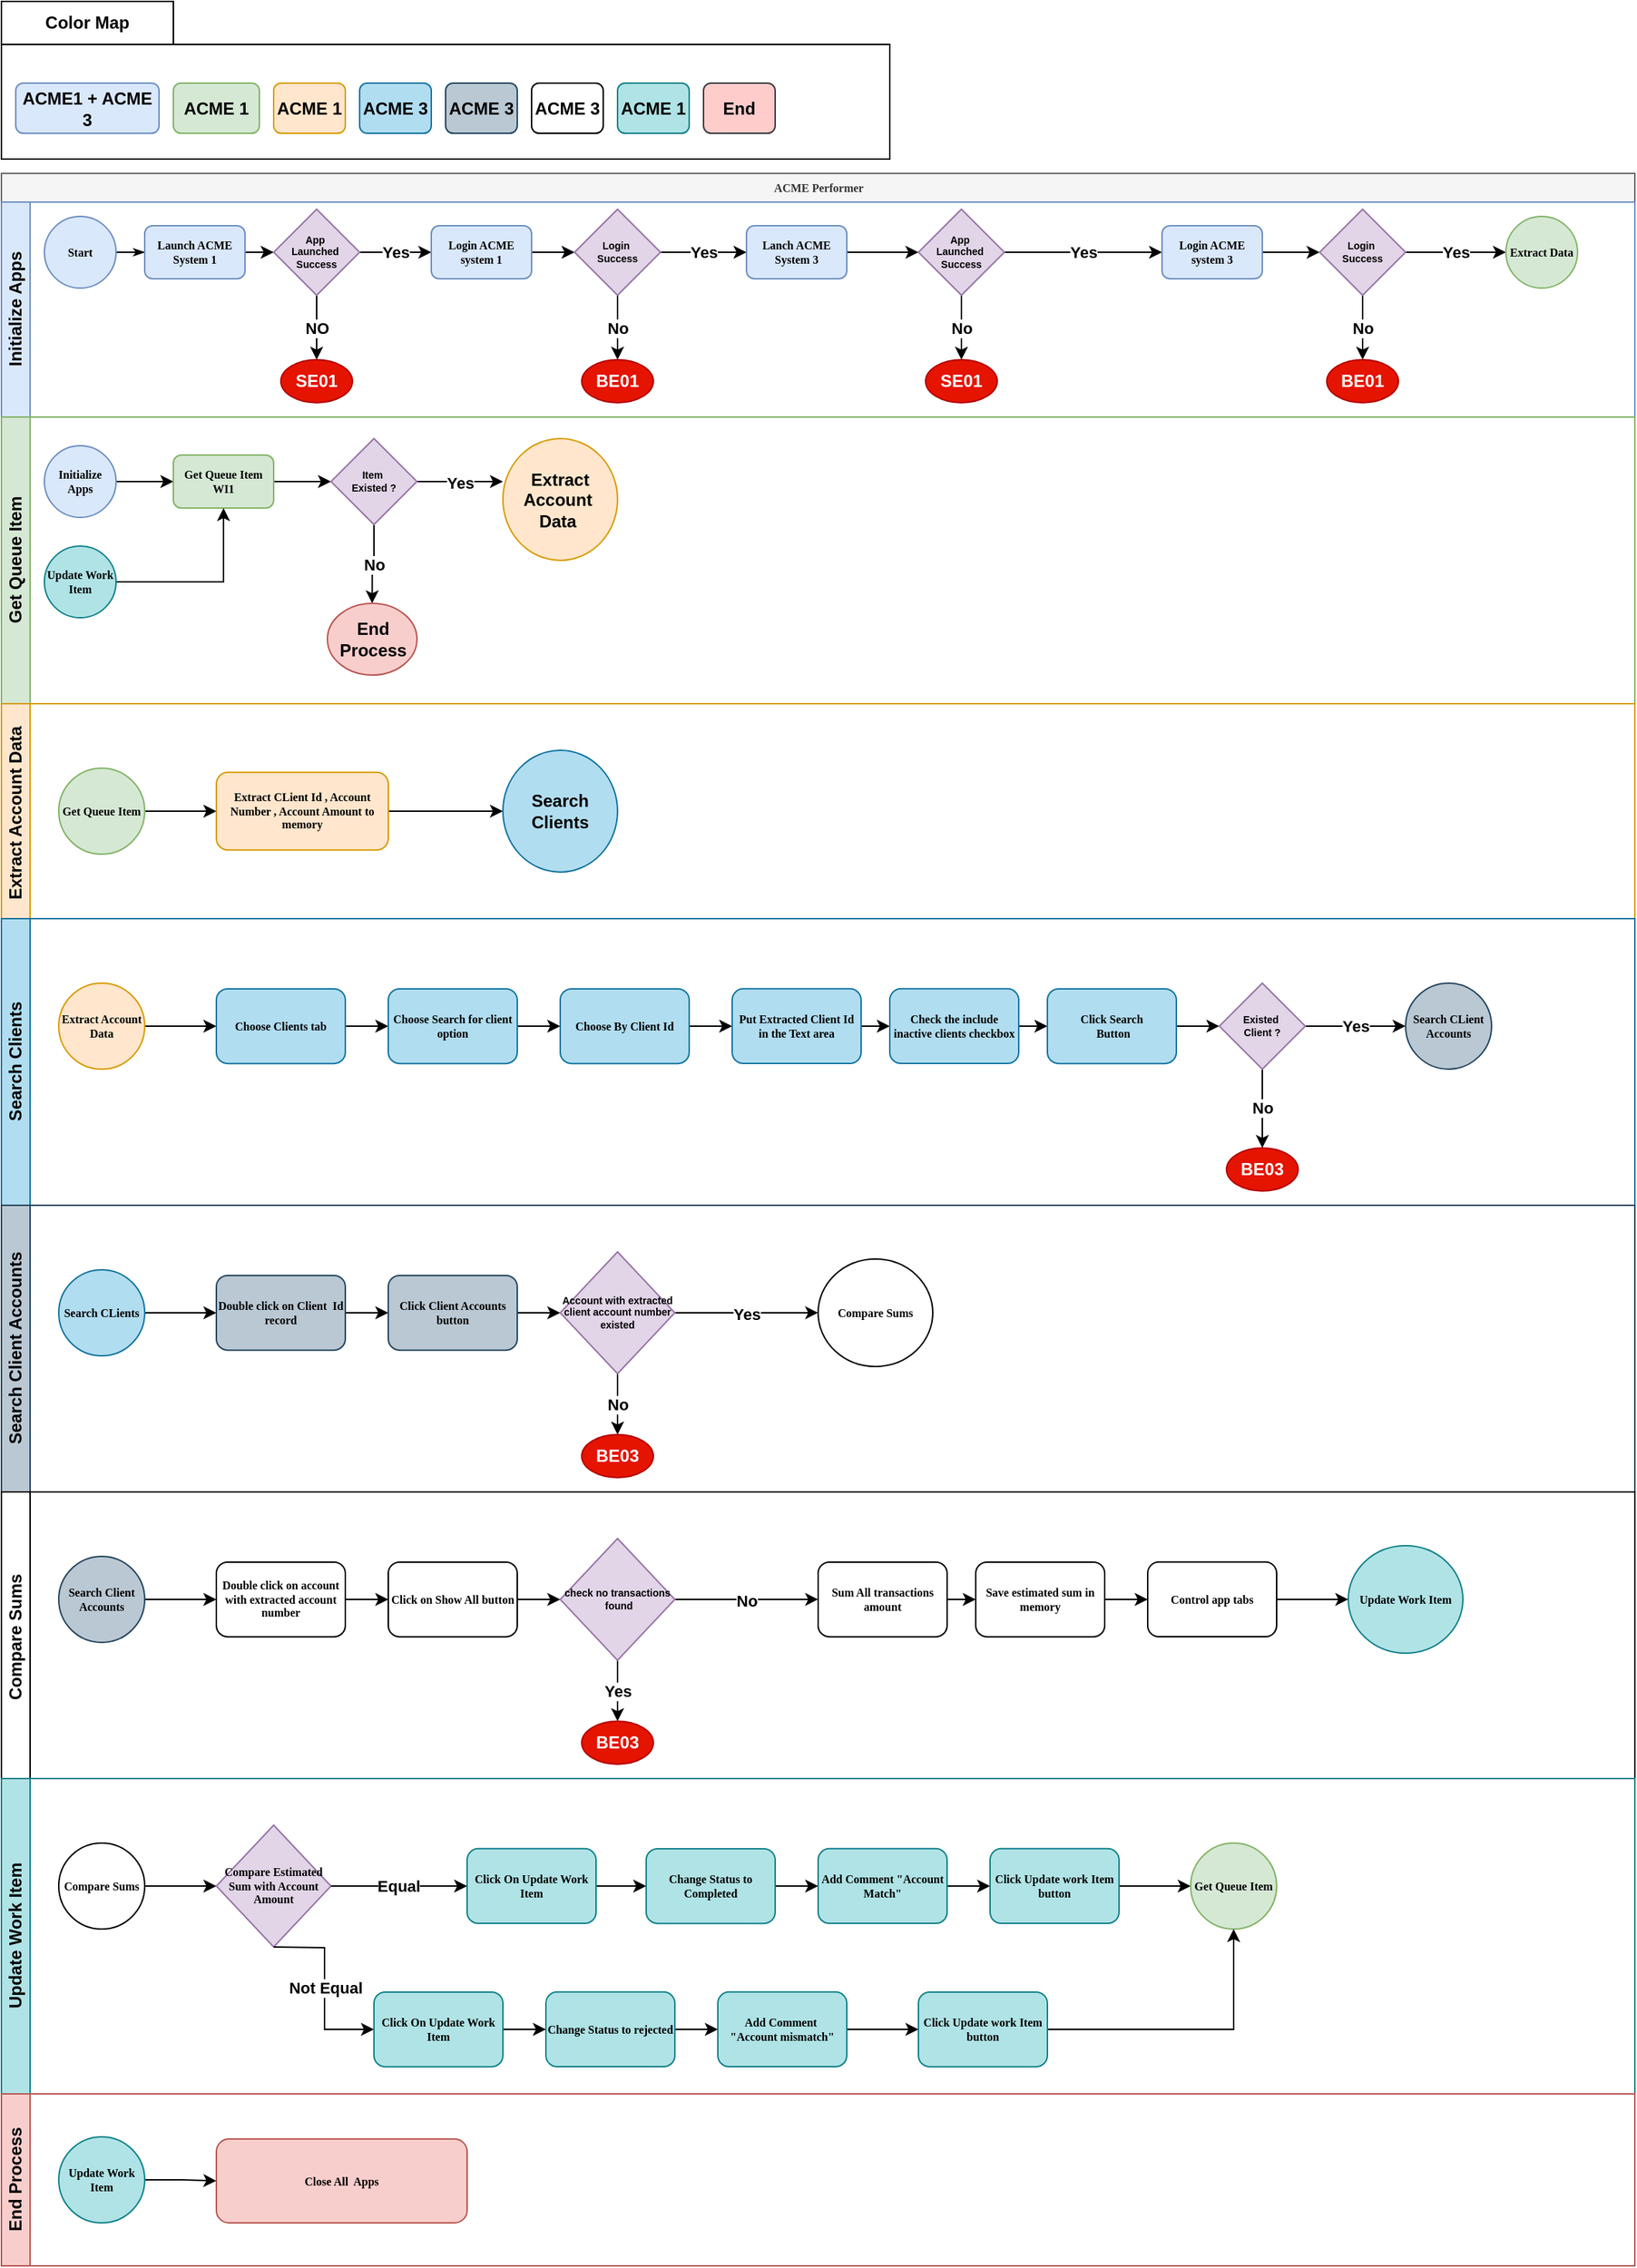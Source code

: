 <mxfile version="28.1.2">
  <diagram name="Page-1" id="c7488fd3-1785-93aa-aadb-54a6760d102a">
    <mxGraphModel dx="1042" dy="1476" grid="1" gridSize="10" guides="1" tooltips="1" connect="1" arrows="1" fold="1" page="1" pageScale="1" pageWidth="1100" pageHeight="850" background="none" math="0" shadow="0">
      <root>
        <mxCell id="0" />
        <mxCell id="1" parent="0" />
        <mxCell id="2b4e8129b02d487f-1" value="ACME Performer" style="swimlane;html=1;childLayout=stackLayout;horizontal=1;startSize=20;horizontalStack=0;rounded=0;shadow=0;labelBackgroundColor=none;strokeWidth=1;fontFamily=Verdana;fontSize=8;align=center;fillColor=#f5f5f5;fontColor=#333333;strokeColor=#666666;" parent="1" vertex="1">
          <mxGeometry x="180" y="60" width="1140" height="1460" as="geometry">
            <mxRectangle x="180" y="70" width="60" height="20" as="alternateBounds" />
          </mxGeometry>
        </mxCell>
        <mxCell id="2b4e8129b02d487f-2" value="Initialize Apps" style="swimlane;html=1;startSize=20;horizontal=0;fillColor=#dae8fc;strokeColor=#6c8ebf;" parent="2b4e8129b02d487f-1" vertex="1">
          <mxGeometry y="20" width="1140" height="150" as="geometry" />
        </mxCell>
        <mxCell id="2b4e8129b02d487f-18" style="edgeStyle=orthogonalEdgeStyle;rounded=0;html=1;labelBackgroundColor=none;startArrow=none;startFill=0;startSize=5;endArrow=classicThin;endFill=1;endSize=5;jettySize=auto;orthogonalLoop=1;strokeWidth=1;fontFamily=Verdana;fontSize=8" parent="2b4e8129b02d487f-2" source="2b4e8129b02d487f-5" target="2b4e8129b02d487f-6" edge="1">
          <mxGeometry relative="1" as="geometry" />
        </mxCell>
        <mxCell id="2b4e8129b02d487f-5" value="Start" style="ellipse;whiteSpace=wrap;html=1;rounded=0;shadow=0;labelBackgroundColor=none;strokeWidth=1;fontFamily=Verdana;fontSize=8;align=center;fillColor=#dae8fc;strokeColor=#6c8ebf;fontStyle=1" parent="2b4e8129b02d487f-2" vertex="1">
          <mxGeometry x="30" y="10" width="50" height="50" as="geometry" />
        </mxCell>
        <mxCell id="lynWyJ27UmlPL52xSpIG-3" style="edgeStyle=orthogonalEdgeStyle;rounded=0;orthogonalLoop=1;jettySize=auto;html=1;exitX=1;exitY=0.5;exitDx=0;exitDy=0;entryX=0;entryY=0.5;entryDx=0;entryDy=0;" parent="2b4e8129b02d487f-2" source="2b4e8129b02d487f-6" target="lynWyJ27UmlPL52xSpIG-2" edge="1">
          <mxGeometry relative="1" as="geometry" />
        </mxCell>
        <mxCell id="2b4e8129b02d487f-6" value="Launch ACME System 1" style="rounded=1;whiteSpace=wrap;html=1;shadow=0;labelBackgroundColor=none;strokeWidth=1;fontFamily=Verdana;fontSize=8;align=center;fillColor=#dae8fc;strokeColor=#6c8ebf;fontStyle=1" parent="2b4e8129b02d487f-2" vertex="1">
          <mxGeometry x="100" y="16.5" width="70" height="37" as="geometry" />
        </mxCell>
        <mxCell id="lynWyJ27UmlPL52xSpIG-4" value="NO" style="edgeStyle=orthogonalEdgeStyle;rounded=0;orthogonalLoop=1;jettySize=auto;html=1;exitX=0.5;exitY=1;exitDx=0;exitDy=0;entryX=0.5;entryY=0;entryDx=0;entryDy=0;fontStyle=1" parent="2b4e8129b02d487f-2" source="lynWyJ27UmlPL52xSpIG-2" target="lynWyJ27UmlPL52xSpIG-1" edge="1">
          <mxGeometry relative="1" as="geometry" />
        </mxCell>
        <mxCell id="lynWyJ27UmlPL52xSpIG-6" value="Yes" style="edgeStyle=orthogonalEdgeStyle;rounded=0;orthogonalLoop=1;jettySize=auto;html=1;exitX=1;exitY=0.5;exitDx=0;exitDy=0;entryX=0;entryY=0.5;entryDx=0;entryDy=0;fontStyle=1" parent="2b4e8129b02d487f-2" source="lynWyJ27UmlPL52xSpIG-2" target="lynWyJ27UmlPL52xSpIG-5" edge="1">
          <mxGeometry relative="1" as="geometry" />
        </mxCell>
        <mxCell id="lynWyJ27UmlPL52xSpIG-2" value="App&amp;nbsp;&lt;div&gt;Launched&amp;nbsp;&lt;/div&gt;&lt;div&gt;Success&lt;/div&gt;" style="rhombus;whiteSpace=wrap;html=1;fillColor=#e1d5e7;strokeColor=#9673a6;fontSize=7;fontStyle=1" parent="2b4e8129b02d487f-2" vertex="1">
          <mxGeometry x="190" y="5" width="60" height="60" as="geometry" />
        </mxCell>
        <mxCell id="lynWyJ27UmlPL52xSpIG-1" value="SE01" style="ellipse;whiteSpace=wrap;html=1;fontStyle=1;fillColor=#e51400;fontColor=#ffffff;strokeColor=#B20000;" parent="2b4e8129b02d487f-2" vertex="1">
          <mxGeometry x="195" y="110" width="50" height="30" as="geometry" />
        </mxCell>
        <mxCell id="lynWyJ27UmlPL52xSpIG-8" style="edgeStyle=orthogonalEdgeStyle;rounded=0;orthogonalLoop=1;jettySize=auto;html=1;exitX=1;exitY=0.5;exitDx=0;exitDy=0;entryX=0;entryY=0.5;entryDx=0;entryDy=0;" parent="2b4e8129b02d487f-2" source="lynWyJ27UmlPL52xSpIG-5" target="lynWyJ27UmlPL52xSpIG-7" edge="1">
          <mxGeometry relative="1" as="geometry" />
        </mxCell>
        <mxCell id="lynWyJ27UmlPL52xSpIG-5" value="Login ACME system 1" style="rounded=1;whiteSpace=wrap;html=1;shadow=0;labelBackgroundColor=none;strokeWidth=1;fontFamily=Verdana;fontSize=8;align=center;fillColor=#dae8fc;strokeColor=#6c8ebf;fontStyle=1" parent="2b4e8129b02d487f-2" vertex="1">
          <mxGeometry x="300" y="16.5" width="70" height="37" as="geometry" />
        </mxCell>
        <mxCell id="lynWyJ27UmlPL52xSpIG-11" value="No" style="edgeStyle=orthogonalEdgeStyle;rounded=0;orthogonalLoop=1;jettySize=auto;html=1;exitX=0.5;exitY=1;exitDx=0;exitDy=0;fontStyle=1" parent="2b4e8129b02d487f-2" source="lynWyJ27UmlPL52xSpIG-7" target="lynWyJ27UmlPL52xSpIG-9" edge="1">
          <mxGeometry relative="1" as="geometry" />
        </mxCell>
        <mxCell id="lynWyJ27UmlPL52xSpIG-13" value="Yes" style="edgeStyle=orthogonalEdgeStyle;rounded=0;orthogonalLoop=1;jettySize=auto;html=1;exitX=1;exitY=0.5;exitDx=0;exitDy=0;entryX=0;entryY=0.5;entryDx=0;entryDy=0;fontStyle=1" parent="2b4e8129b02d487f-2" source="lynWyJ27UmlPL52xSpIG-7" target="lynWyJ27UmlPL52xSpIG-12" edge="1">
          <mxGeometry relative="1" as="geometry" />
        </mxCell>
        <mxCell id="lynWyJ27UmlPL52xSpIG-7" value="Login&amp;nbsp;&lt;div&gt;Success&lt;/div&gt;" style="rhombus;whiteSpace=wrap;html=1;fillColor=#e1d5e7;strokeColor=#9673a6;fontSize=7;fontStyle=1" parent="2b4e8129b02d487f-2" vertex="1">
          <mxGeometry x="400" y="5" width="60" height="60" as="geometry" />
        </mxCell>
        <mxCell id="lynWyJ27UmlPL52xSpIG-9" value="BE01" style="ellipse;whiteSpace=wrap;html=1;fontStyle=1;fillColor=#e51400;fontColor=#ffffff;strokeColor=#B20000;" parent="2b4e8129b02d487f-2" vertex="1">
          <mxGeometry x="405" y="110" width="50" height="30" as="geometry" />
        </mxCell>
        <mxCell id="lynWyJ27UmlPL52xSpIG-15" style="edgeStyle=orthogonalEdgeStyle;rounded=0;orthogonalLoop=1;jettySize=auto;html=1;exitX=1;exitY=0.5;exitDx=0;exitDy=0;entryX=0;entryY=0.5;entryDx=0;entryDy=0;" parent="2b4e8129b02d487f-2" source="lynWyJ27UmlPL52xSpIG-12" target="lynWyJ27UmlPL52xSpIG-14" edge="1">
          <mxGeometry relative="1" as="geometry" />
        </mxCell>
        <mxCell id="lynWyJ27UmlPL52xSpIG-12" value="Lanch ACME System 3" style="rounded=1;whiteSpace=wrap;html=1;shadow=0;labelBackgroundColor=none;strokeWidth=1;fontFamily=Verdana;fontSize=8;align=center;fillColor=#dae8fc;strokeColor=#6c8ebf;fontStyle=1" parent="2b4e8129b02d487f-2" vertex="1">
          <mxGeometry x="520" y="16.5" width="70" height="37" as="geometry" />
        </mxCell>
        <mxCell id="lynWyJ27UmlPL52xSpIG-17" value="No" style="edgeStyle=orthogonalEdgeStyle;rounded=0;orthogonalLoop=1;jettySize=auto;html=1;exitX=0.5;exitY=1;exitDx=0;exitDy=0;fontStyle=1" parent="2b4e8129b02d487f-2" source="lynWyJ27UmlPL52xSpIG-14" target="lynWyJ27UmlPL52xSpIG-16" edge="1">
          <mxGeometry relative="1" as="geometry" />
        </mxCell>
        <mxCell id="lynWyJ27UmlPL52xSpIG-20" value="Yes" style="edgeStyle=orthogonalEdgeStyle;rounded=0;orthogonalLoop=1;jettySize=auto;html=1;exitX=1;exitY=0.5;exitDx=0;exitDy=0;entryX=0;entryY=0.5;entryDx=0;entryDy=0;fontStyle=1" parent="2b4e8129b02d487f-2" source="lynWyJ27UmlPL52xSpIG-14" target="lynWyJ27UmlPL52xSpIG-19" edge="1">
          <mxGeometry relative="1" as="geometry" />
        </mxCell>
        <mxCell id="lynWyJ27UmlPL52xSpIG-14" value="App&amp;nbsp;&lt;div&gt;Launched&amp;nbsp;&lt;/div&gt;&lt;div&gt;Success&lt;/div&gt;" style="rhombus;whiteSpace=wrap;html=1;fillColor=#e1d5e7;strokeColor=#9673a6;fontSize=7;fontStyle=1" parent="2b4e8129b02d487f-2" vertex="1">
          <mxGeometry x="640" y="5" width="60" height="60" as="geometry" />
        </mxCell>
        <mxCell id="lynWyJ27UmlPL52xSpIG-16" value="SE01" style="ellipse;whiteSpace=wrap;html=1;fontStyle=1;fillColor=#e51400;fontColor=#ffffff;strokeColor=#B20000;" parent="2b4e8129b02d487f-2" vertex="1">
          <mxGeometry x="645" y="110" width="50" height="30" as="geometry" />
        </mxCell>
        <mxCell id="lynWyJ27UmlPL52xSpIG-22" style="edgeStyle=orthogonalEdgeStyle;rounded=0;orthogonalLoop=1;jettySize=auto;html=1;exitX=1;exitY=0.5;exitDx=0;exitDy=0;entryX=0;entryY=0.5;entryDx=0;entryDy=0;" parent="2b4e8129b02d487f-2" source="lynWyJ27UmlPL52xSpIG-19" target="lynWyJ27UmlPL52xSpIG-21" edge="1">
          <mxGeometry relative="1" as="geometry" />
        </mxCell>
        <mxCell id="lynWyJ27UmlPL52xSpIG-19" value="Login ACME system 3" style="rounded=1;whiteSpace=wrap;html=1;shadow=0;labelBackgroundColor=none;strokeWidth=1;fontFamily=Verdana;fontSize=8;align=center;fillColor=#dae8fc;strokeColor=#6c8ebf;fontStyle=1" parent="2b4e8129b02d487f-2" vertex="1">
          <mxGeometry x="810" y="16.5" width="70" height="37" as="geometry" />
        </mxCell>
        <mxCell id="lynWyJ27UmlPL52xSpIG-24" value="No" style="edgeStyle=orthogonalEdgeStyle;rounded=0;orthogonalLoop=1;jettySize=auto;html=1;exitX=0.5;exitY=1;exitDx=0;exitDy=0;entryX=0.5;entryY=0;entryDx=0;entryDy=0;fontStyle=1" parent="2b4e8129b02d487f-2" source="lynWyJ27UmlPL52xSpIG-21" target="lynWyJ27UmlPL52xSpIG-23" edge="1">
          <mxGeometry relative="1" as="geometry" />
        </mxCell>
        <mxCell id="lynWyJ27UmlPL52xSpIG-26" value="Yes" style="edgeStyle=orthogonalEdgeStyle;rounded=0;orthogonalLoop=1;jettySize=auto;html=1;exitX=1;exitY=0.5;exitDx=0;exitDy=0;entryX=0;entryY=0.5;entryDx=0;entryDy=0;fontStyle=1" parent="2b4e8129b02d487f-2" source="lynWyJ27UmlPL52xSpIG-21" target="lynWyJ27UmlPL52xSpIG-25" edge="1">
          <mxGeometry relative="1" as="geometry" />
        </mxCell>
        <mxCell id="lynWyJ27UmlPL52xSpIG-21" value="Login&amp;nbsp;&lt;div&gt;Success&lt;/div&gt;" style="rhombus;whiteSpace=wrap;html=1;fillColor=#e1d5e7;strokeColor=#9673a6;fontSize=7;fontStyle=1" parent="2b4e8129b02d487f-2" vertex="1">
          <mxGeometry x="920" y="5" width="60" height="60" as="geometry" />
        </mxCell>
        <mxCell id="lynWyJ27UmlPL52xSpIG-23" value="BE01" style="ellipse;whiteSpace=wrap;html=1;fontStyle=1;fillColor=#e51400;fontColor=#ffffff;strokeColor=#B20000;" parent="2b4e8129b02d487f-2" vertex="1">
          <mxGeometry x="925" y="110" width="50" height="30" as="geometry" />
        </mxCell>
        <mxCell id="lynWyJ27UmlPL52xSpIG-25" value="Extract Data" style="ellipse;whiteSpace=wrap;html=1;rounded=0;shadow=0;labelBackgroundColor=none;strokeWidth=1;fontFamily=Verdana;fontSize=8;align=center;fillColor=#d5e8d4;strokeColor=#82b366;fontStyle=1" parent="2b4e8129b02d487f-2" vertex="1">
          <mxGeometry x="1050" y="10" width="50" height="50" as="geometry" />
        </mxCell>
        <mxCell id="2b4e8129b02d487f-3" value="Get Queue Item" style="swimlane;html=1;startSize=20;horizontal=0;fillColor=#d5e8d4;strokeColor=#82b366;" parent="2b4e8129b02d487f-1" vertex="1">
          <mxGeometry y="170" width="1140" height="200" as="geometry" />
        </mxCell>
        <mxCell id="lynWyJ27UmlPL52xSpIG-29" style="edgeStyle=orthogonalEdgeStyle;rounded=0;orthogonalLoop=1;jettySize=auto;html=1;exitX=1;exitY=0.5;exitDx=0;exitDy=0;entryX=0;entryY=0.5;entryDx=0;entryDy=0;" parent="2b4e8129b02d487f-3" source="lynWyJ27UmlPL52xSpIG-27" target="lynWyJ27UmlPL52xSpIG-28" edge="1">
          <mxGeometry relative="1" as="geometry" />
        </mxCell>
        <mxCell id="lynWyJ27UmlPL52xSpIG-27" value="Initialize Apps" style="ellipse;whiteSpace=wrap;html=1;rounded=0;shadow=0;labelBackgroundColor=none;strokeWidth=1;fontFamily=Verdana;fontSize=8;align=center;fillColor=#dae8fc;strokeColor=#6c8ebf;fontStyle=1" parent="2b4e8129b02d487f-3" vertex="1">
          <mxGeometry x="30" y="20" width="50" height="50" as="geometry" />
        </mxCell>
        <mxCell id="lynWyJ27UmlPL52xSpIG-32" style="edgeStyle=orthogonalEdgeStyle;rounded=0;orthogonalLoop=1;jettySize=auto;html=1;exitX=1;exitY=0.5;exitDx=0;exitDy=0;entryX=0;entryY=0.5;entryDx=0;entryDy=0;" parent="2b4e8129b02d487f-3" source="lynWyJ27UmlPL52xSpIG-28" target="lynWyJ27UmlPL52xSpIG-31" edge="1">
          <mxGeometry relative="1" as="geometry" />
        </mxCell>
        <mxCell id="lynWyJ27UmlPL52xSpIG-28" value="Get Queue Item WI1" style="rounded=1;whiteSpace=wrap;html=1;shadow=0;labelBackgroundColor=none;strokeWidth=1;fontFamily=Verdana;fontSize=8;align=center;fillColor=#d5e8d4;strokeColor=#82b366;fontStyle=1" parent="2b4e8129b02d487f-3" vertex="1">
          <mxGeometry x="120" y="26.5" width="70" height="37" as="geometry" />
        </mxCell>
        <mxCell id="lynWyJ27UmlPL52xSpIG-34" value="No" style="edgeStyle=orthogonalEdgeStyle;rounded=0;orthogonalLoop=1;jettySize=auto;html=1;exitX=0.5;exitY=1;exitDx=0;exitDy=0;entryX=0.5;entryY=0;entryDx=0;entryDy=0;fontStyle=1" parent="2b4e8129b02d487f-3" source="lynWyJ27UmlPL52xSpIG-31" target="lynWyJ27UmlPL52xSpIG-33" edge="1">
          <mxGeometry relative="1" as="geometry" />
        </mxCell>
        <mxCell id="lynWyJ27UmlPL52xSpIG-36" value="Yes" style="edgeStyle=orthogonalEdgeStyle;rounded=0;orthogonalLoop=1;jettySize=auto;html=1;exitX=1;exitY=0.5;exitDx=0;exitDy=0;entryX=0;entryY=0.5;entryDx=0;entryDy=0;fontStyle=1" parent="2b4e8129b02d487f-3" source="lynWyJ27UmlPL52xSpIG-31" edge="1">
          <mxGeometry relative="1" as="geometry">
            <mxPoint x="350" y="45" as="targetPoint" />
          </mxGeometry>
        </mxCell>
        <mxCell id="lynWyJ27UmlPL52xSpIG-31" value="Item&amp;nbsp;&lt;div&gt;Existed ?&lt;/div&gt;" style="rhombus;whiteSpace=wrap;html=1;fillColor=#e1d5e7;strokeColor=#9673a6;fontSize=7;fontStyle=1" parent="2b4e8129b02d487f-3" vertex="1">
          <mxGeometry x="230" y="15" width="60" height="60" as="geometry" />
        </mxCell>
        <mxCell id="lynWyJ27UmlPL52xSpIG-33" value="End Process" style="ellipse;whiteSpace=wrap;html=1;fontStyle=1;fillColor=#f8cecc;strokeColor=#b85450;" parent="2b4e8129b02d487f-3" vertex="1">
          <mxGeometry x="227.5" y="130" width="62.5" height="50" as="geometry" />
        </mxCell>
        <mxCell id="H9uLp7tHIZIzgpHieKHO-5" value="Extract Account&amp;nbsp;&lt;div&gt;Data&amp;nbsp;&lt;/div&gt;" style="ellipse;whiteSpace=wrap;html=1;fontStyle=1;fillColor=#ffe6cc;strokeColor=#d79b00;" parent="2b4e8129b02d487f-3" vertex="1">
          <mxGeometry x="350" y="15" width="80" height="85" as="geometry" />
        </mxCell>
        <mxCell id="H9uLp7tHIZIzgpHieKHO-126" style="edgeStyle=orthogonalEdgeStyle;rounded=0;orthogonalLoop=1;jettySize=auto;html=1;exitX=1;exitY=0.5;exitDx=0;exitDy=0;entryX=0.5;entryY=1;entryDx=0;entryDy=0;" parent="2b4e8129b02d487f-3" source="H9uLp7tHIZIzgpHieKHO-125" target="lynWyJ27UmlPL52xSpIG-28" edge="1">
          <mxGeometry relative="1" as="geometry" />
        </mxCell>
        <mxCell id="H9uLp7tHIZIzgpHieKHO-125" value="Update Work Item" style="ellipse;whiteSpace=wrap;html=1;rounded=0;shadow=0;labelBackgroundColor=none;strokeWidth=1;fontFamily=Verdana;fontSize=8;align=center;fillColor=#b0e3e6;strokeColor=#0e8088;fontStyle=1" parent="2b4e8129b02d487f-3" vertex="1">
          <mxGeometry x="30" y="90" width="50" height="50" as="geometry" />
        </mxCell>
        <mxCell id="2b4e8129b02d487f-4" value="Extract Account Data&amp;nbsp;" style="swimlane;html=1;startSize=20;horizontal=0;fillColor=#ffe6cc;strokeColor=#d79b00;" parent="2b4e8129b02d487f-1" vertex="1">
          <mxGeometry y="370" width="1140" height="150" as="geometry" />
        </mxCell>
        <mxCell id="lynWyJ27UmlPL52xSpIG-43" style="edgeStyle=orthogonalEdgeStyle;rounded=0;orthogonalLoop=1;jettySize=auto;html=1;exitX=1;exitY=0.5;exitDx=0;exitDy=0;entryX=0;entryY=0.5;entryDx=0;entryDy=0;" parent="2b4e8129b02d487f-4" source="lynWyJ27UmlPL52xSpIG-41" target="lynWyJ27UmlPL52xSpIG-42" edge="1">
          <mxGeometry relative="1" as="geometry" />
        </mxCell>
        <mxCell id="lynWyJ27UmlPL52xSpIG-41" value="Get Queue Item" style="ellipse;whiteSpace=wrap;html=1;rounded=0;shadow=0;labelBackgroundColor=none;strokeWidth=1;fontFamily=Verdana;fontSize=8;align=center;fillColor=#d5e8d4;strokeColor=#82b366;fontStyle=1" parent="2b4e8129b02d487f-4" vertex="1">
          <mxGeometry x="40" y="45" width="60" height="60" as="geometry" />
        </mxCell>
        <mxCell id="H9uLp7tHIZIzgpHieKHO-8" style="edgeStyle=orthogonalEdgeStyle;rounded=0;orthogonalLoop=1;jettySize=auto;html=1;exitX=1;exitY=0.5;exitDx=0;exitDy=0;entryX=0;entryY=0.5;entryDx=0;entryDy=0;" parent="2b4e8129b02d487f-4" source="lynWyJ27UmlPL52xSpIG-42" target="H9uLp7tHIZIzgpHieKHO-7" edge="1">
          <mxGeometry relative="1" as="geometry" />
        </mxCell>
        <mxCell id="lynWyJ27UmlPL52xSpIG-42" value="Extract CLient Id , Account Number , Account Amount to memory" style="rounded=1;whiteSpace=wrap;html=1;shadow=0;labelBackgroundColor=none;strokeWidth=1;fontFamily=Verdana;fontSize=8;align=center;fillColor=#ffe6cc;strokeColor=#d79b00;fontStyle=1" parent="2b4e8129b02d487f-4" vertex="1">
          <mxGeometry x="150" y="47.87" width="120" height="54.25" as="geometry" />
        </mxCell>
        <mxCell id="H9uLp7tHIZIzgpHieKHO-7" value="Search Clients" style="ellipse;whiteSpace=wrap;html=1;fontStyle=1;fillColor=#b1ddf0;strokeColor=#10739e;" parent="2b4e8129b02d487f-4" vertex="1">
          <mxGeometry x="350" y="32.5" width="80" height="85" as="geometry" />
        </mxCell>
        <mxCell id="H9uLp7tHIZIzgpHieKHO-9" value="Search Clients" style="swimlane;html=1;startSize=20;horizontal=0;fillColor=#b1ddf0;strokeColor=#10739e;" parent="2b4e8129b02d487f-1" vertex="1">
          <mxGeometry y="520" width="1140" height="200" as="geometry" />
        </mxCell>
        <mxCell id="H9uLp7tHIZIzgpHieKHO-10" style="edgeStyle=orthogonalEdgeStyle;rounded=0;orthogonalLoop=1;jettySize=auto;html=1;exitX=1;exitY=0.5;exitDx=0;exitDy=0;entryX=0;entryY=0.5;entryDx=0;entryDy=0;" parent="H9uLp7tHIZIzgpHieKHO-9" source="H9uLp7tHIZIzgpHieKHO-11" target="H9uLp7tHIZIzgpHieKHO-13" edge="1">
          <mxGeometry relative="1" as="geometry" />
        </mxCell>
        <mxCell id="H9uLp7tHIZIzgpHieKHO-11" value="Extract Account Data" style="ellipse;whiteSpace=wrap;html=1;rounded=0;shadow=0;labelBackgroundColor=none;strokeWidth=1;fontFamily=Verdana;fontSize=8;align=center;fillColor=#ffe6cc;strokeColor=#d79b00;fontStyle=1" parent="H9uLp7tHIZIzgpHieKHO-9" vertex="1">
          <mxGeometry x="40" y="45" width="60" height="60" as="geometry" />
        </mxCell>
        <mxCell id="H9uLp7tHIZIzgpHieKHO-18" style="edgeStyle=orthogonalEdgeStyle;rounded=0;orthogonalLoop=1;jettySize=auto;html=1;exitX=1;exitY=0.5;exitDx=0;exitDy=0;entryX=0;entryY=0.5;entryDx=0;entryDy=0;" parent="H9uLp7tHIZIzgpHieKHO-9" source="H9uLp7tHIZIzgpHieKHO-13" target="H9uLp7tHIZIzgpHieKHO-15" edge="1">
          <mxGeometry relative="1" as="geometry" />
        </mxCell>
        <mxCell id="H9uLp7tHIZIzgpHieKHO-13" value="Choose Clients tab" style="rounded=1;whiteSpace=wrap;html=1;shadow=0;labelBackgroundColor=none;strokeWidth=1;fontFamily=Verdana;fontSize=8;align=center;fillColor=#b1ddf0;strokeColor=#10739e;fontStyle=1" parent="H9uLp7tHIZIzgpHieKHO-9" vertex="1">
          <mxGeometry x="150" y="48.94" width="90" height="52.13" as="geometry" />
        </mxCell>
        <mxCell id="H9uLp7tHIZIzgpHieKHO-19" style="edgeStyle=orthogonalEdgeStyle;rounded=0;orthogonalLoop=1;jettySize=auto;html=1;exitX=1;exitY=0.5;exitDx=0;exitDy=0;entryX=0;entryY=0.5;entryDx=0;entryDy=0;" parent="H9uLp7tHIZIzgpHieKHO-9" source="H9uLp7tHIZIzgpHieKHO-15" target="H9uLp7tHIZIzgpHieKHO-16" edge="1">
          <mxGeometry relative="1" as="geometry" />
        </mxCell>
        <mxCell id="H9uLp7tHIZIzgpHieKHO-15" value="Choose Search for client option" style="rounded=1;whiteSpace=wrap;html=1;shadow=0;labelBackgroundColor=none;strokeWidth=1;fontFamily=Verdana;fontSize=8;align=center;fillColor=#b1ddf0;strokeColor=#10739e;fontStyle=1" parent="H9uLp7tHIZIzgpHieKHO-9" vertex="1">
          <mxGeometry x="270" y="48.94" width="90" height="52.13" as="geometry" />
        </mxCell>
        <mxCell id="H9uLp7tHIZIzgpHieKHO-21" style="edgeStyle=orthogonalEdgeStyle;rounded=0;orthogonalLoop=1;jettySize=auto;html=1;exitX=1;exitY=0.5;exitDx=0;exitDy=0;entryX=0;entryY=0.5;entryDx=0;entryDy=0;" parent="H9uLp7tHIZIzgpHieKHO-9" source="H9uLp7tHIZIzgpHieKHO-16" target="H9uLp7tHIZIzgpHieKHO-20" edge="1">
          <mxGeometry relative="1" as="geometry" />
        </mxCell>
        <mxCell id="H9uLp7tHIZIzgpHieKHO-16" value="Choose By Client Id" style="rounded=1;whiteSpace=wrap;html=1;shadow=0;labelBackgroundColor=none;strokeWidth=1;fontFamily=Verdana;fontSize=8;align=center;fillColor=#b1ddf0;strokeColor=#10739e;fontStyle=1" parent="H9uLp7tHIZIzgpHieKHO-9" vertex="1">
          <mxGeometry x="390" y="48.94" width="90" height="52.13" as="geometry" />
        </mxCell>
        <mxCell id="H9uLp7tHIZIzgpHieKHO-23" style="edgeStyle=orthogonalEdgeStyle;rounded=0;orthogonalLoop=1;jettySize=auto;html=1;exitX=1;exitY=0.5;exitDx=0;exitDy=0;entryX=0;entryY=0.5;entryDx=0;entryDy=0;" parent="H9uLp7tHIZIzgpHieKHO-9" source="H9uLp7tHIZIzgpHieKHO-20" target="H9uLp7tHIZIzgpHieKHO-22" edge="1">
          <mxGeometry relative="1" as="geometry" />
        </mxCell>
        <mxCell id="H9uLp7tHIZIzgpHieKHO-20" value="Put Extracted Client Id in the Text area" style="rounded=1;whiteSpace=wrap;html=1;shadow=0;labelBackgroundColor=none;strokeWidth=1;fontFamily=Verdana;fontSize=8;align=center;fillColor=#b1ddf0;strokeColor=#10739e;fontStyle=1" parent="H9uLp7tHIZIzgpHieKHO-9" vertex="1">
          <mxGeometry x="510" y="48.93" width="90" height="52.13" as="geometry" />
        </mxCell>
        <mxCell id="H9uLp7tHIZIzgpHieKHO-25" style="edgeStyle=orthogonalEdgeStyle;rounded=0;orthogonalLoop=1;jettySize=auto;html=1;exitX=1;exitY=0.5;exitDx=0;exitDy=0;" parent="H9uLp7tHIZIzgpHieKHO-9" source="H9uLp7tHIZIzgpHieKHO-22" target="H9uLp7tHIZIzgpHieKHO-24" edge="1">
          <mxGeometry relative="1" as="geometry" />
        </mxCell>
        <mxCell id="H9uLp7tHIZIzgpHieKHO-22" value="Check the include inactive clients checkbox" style="rounded=1;whiteSpace=wrap;html=1;shadow=0;labelBackgroundColor=none;strokeWidth=1;fontFamily=Verdana;fontSize=8;align=center;fillColor=#b1ddf0;strokeColor=#10739e;fontStyle=1" parent="H9uLp7tHIZIzgpHieKHO-9" vertex="1">
          <mxGeometry x="620" y="48.93" width="90" height="52.13" as="geometry" />
        </mxCell>
        <mxCell id="H9uLp7tHIZIzgpHieKHO-27" style="edgeStyle=orthogonalEdgeStyle;rounded=0;orthogonalLoop=1;jettySize=auto;html=1;exitX=1;exitY=0.5;exitDx=0;exitDy=0;entryX=0;entryY=0.5;entryDx=0;entryDy=0;" parent="H9uLp7tHIZIzgpHieKHO-9" source="H9uLp7tHIZIzgpHieKHO-24" target="H9uLp7tHIZIzgpHieKHO-26" edge="1">
          <mxGeometry relative="1" as="geometry" />
        </mxCell>
        <mxCell id="H9uLp7tHIZIzgpHieKHO-24" value="Click Search&lt;div&gt;&amp;nbsp;Button&lt;/div&gt;" style="rounded=1;whiteSpace=wrap;html=1;shadow=0;labelBackgroundColor=none;strokeWidth=1;fontFamily=Verdana;fontSize=8;align=center;fillColor=#b1ddf0;strokeColor=#10739e;fontStyle=1" parent="H9uLp7tHIZIzgpHieKHO-9" vertex="1">
          <mxGeometry x="730" y="48.94" width="90" height="52.13" as="geometry" />
        </mxCell>
        <mxCell id="H9uLp7tHIZIzgpHieKHO-29" value="No" style="edgeStyle=orthogonalEdgeStyle;rounded=0;orthogonalLoop=1;jettySize=auto;html=1;exitX=0.5;exitY=1;exitDx=0;exitDy=0;entryX=0.5;entryY=0;entryDx=0;entryDy=0;fontStyle=1" parent="H9uLp7tHIZIzgpHieKHO-9" source="H9uLp7tHIZIzgpHieKHO-26" target="H9uLp7tHIZIzgpHieKHO-28" edge="1">
          <mxGeometry relative="1" as="geometry" />
        </mxCell>
        <mxCell id="H9uLp7tHIZIzgpHieKHO-31" value="Yes" style="edgeStyle=orthogonalEdgeStyle;rounded=0;orthogonalLoop=1;jettySize=auto;html=1;exitX=1;exitY=0.5;exitDx=0;exitDy=0;entryX=0;entryY=0.5;entryDx=0;entryDy=0;fontStyle=1" parent="H9uLp7tHIZIzgpHieKHO-9" source="H9uLp7tHIZIzgpHieKHO-26" target="H9uLp7tHIZIzgpHieKHO-30" edge="1">
          <mxGeometry relative="1" as="geometry" />
        </mxCell>
        <mxCell id="H9uLp7tHIZIzgpHieKHO-26" value="Existed&amp;nbsp;&lt;div&gt;Client ?&lt;/div&gt;" style="rhombus;whiteSpace=wrap;html=1;fillColor=#e1d5e7;strokeColor=#9673a6;fontSize=7;fontStyle=1" parent="H9uLp7tHIZIzgpHieKHO-9" vertex="1">
          <mxGeometry x="850" y="44.99" width="60" height="60" as="geometry" />
        </mxCell>
        <mxCell id="H9uLp7tHIZIzgpHieKHO-28" value="BE03" style="ellipse;whiteSpace=wrap;html=1;fontStyle=1;fillColor=#e51400;fontColor=#ffffff;strokeColor=#B20000;" parent="H9uLp7tHIZIzgpHieKHO-9" vertex="1">
          <mxGeometry x="855" y="160" width="50" height="30" as="geometry" />
        </mxCell>
        <mxCell id="H9uLp7tHIZIzgpHieKHO-30" value="Search CLient Accounts" style="ellipse;whiteSpace=wrap;html=1;rounded=0;shadow=0;labelBackgroundColor=none;strokeWidth=1;fontFamily=Verdana;fontSize=8;align=center;fillColor=#bac8d3;strokeColor=#23445d;fontStyle=1" parent="H9uLp7tHIZIzgpHieKHO-9" vertex="1">
          <mxGeometry x="980" y="44.99" width="60" height="60" as="geometry" />
        </mxCell>
        <mxCell id="H9uLp7tHIZIzgpHieKHO-32" value="Search Client Accounts" style="swimlane;html=1;startSize=20;horizontal=0;fillColor=#bac8d3;strokeColor=#23445d;" parent="2b4e8129b02d487f-1" vertex="1">
          <mxGeometry y="720" width="1140" height="200" as="geometry" />
        </mxCell>
        <mxCell id="H9uLp7tHIZIzgpHieKHO-33" style="edgeStyle=orthogonalEdgeStyle;rounded=0;orthogonalLoop=1;jettySize=auto;html=1;exitX=1;exitY=0.5;exitDx=0;exitDy=0;entryX=0;entryY=0.5;entryDx=0;entryDy=0;" parent="H9uLp7tHIZIzgpHieKHO-32" source="H9uLp7tHIZIzgpHieKHO-34" target="H9uLp7tHIZIzgpHieKHO-36" edge="1">
          <mxGeometry relative="1" as="geometry" />
        </mxCell>
        <mxCell id="H9uLp7tHIZIzgpHieKHO-34" value="Search CLients" style="ellipse;whiteSpace=wrap;html=1;rounded=0;shadow=0;labelBackgroundColor=none;strokeWidth=1;fontFamily=Verdana;fontSize=8;align=center;fillColor=#b1ddf0;strokeColor=#10739e;fontStyle=1" parent="H9uLp7tHIZIzgpHieKHO-32" vertex="1">
          <mxGeometry x="40" y="45" width="60" height="60" as="geometry" />
        </mxCell>
        <mxCell id="H9uLp7tHIZIzgpHieKHO-35" style="edgeStyle=orthogonalEdgeStyle;rounded=0;orthogonalLoop=1;jettySize=auto;html=1;exitX=1;exitY=0.5;exitDx=0;exitDy=0;entryX=0;entryY=0.5;entryDx=0;entryDy=0;" parent="H9uLp7tHIZIzgpHieKHO-32" source="H9uLp7tHIZIzgpHieKHO-36" target="H9uLp7tHIZIzgpHieKHO-38" edge="1">
          <mxGeometry relative="1" as="geometry" />
        </mxCell>
        <mxCell id="H9uLp7tHIZIzgpHieKHO-36" value="Double click on Client&amp;nbsp; Id record" style="rounded=1;whiteSpace=wrap;html=1;shadow=0;labelBackgroundColor=none;strokeWidth=1;fontFamily=Verdana;fontSize=8;align=center;fillColor=#bac8d3;strokeColor=#23445d;fontStyle=1" parent="H9uLp7tHIZIzgpHieKHO-32" vertex="1">
          <mxGeometry x="150" y="48.94" width="90" height="52.13" as="geometry" />
        </mxCell>
        <mxCell id="H9uLp7tHIZIzgpHieKHO-37" style="edgeStyle=orthogonalEdgeStyle;rounded=0;orthogonalLoop=1;jettySize=auto;html=1;exitX=1;exitY=0.5;exitDx=0;exitDy=0;entryX=0;entryY=0.5;entryDx=0;entryDy=0;" parent="H9uLp7tHIZIzgpHieKHO-32" source="H9uLp7tHIZIzgpHieKHO-38" edge="1">
          <mxGeometry relative="1" as="geometry">
            <mxPoint x="390" y="75.005" as="targetPoint" />
          </mxGeometry>
        </mxCell>
        <mxCell id="H9uLp7tHIZIzgpHieKHO-38" value="Click Client Accounts button" style="rounded=1;whiteSpace=wrap;html=1;shadow=0;labelBackgroundColor=none;strokeWidth=1;fontFamily=Verdana;fontSize=8;align=center;fillColor=#bac8d3;strokeColor=#23445d;fontStyle=1" parent="H9uLp7tHIZIzgpHieKHO-32" vertex="1">
          <mxGeometry x="270" y="48.94" width="90" height="52.13" as="geometry" />
        </mxCell>
        <mxCell id="H9uLp7tHIZIzgpHieKHO-39" value="Yes" style="edgeStyle=orthogonalEdgeStyle;rounded=0;orthogonalLoop=1;jettySize=auto;html=1;exitX=1;exitY=0.5;exitDx=0;exitDy=0;entryX=0;entryY=0.5;entryDx=0;entryDy=0;fontStyle=1" parent="H9uLp7tHIZIzgpHieKHO-32" source="H9uLp7tHIZIzgpHieKHO-52" edge="1">
          <mxGeometry relative="1" as="geometry">
            <mxPoint x="480" y="75.005" as="sourcePoint" />
            <mxPoint x="570" y="74.985" as="targetPoint" />
          </mxGeometry>
        </mxCell>
        <mxCell id="H9uLp7tHIZIzgpHieKHO-51" value="Compare Sums" style="ellipse;whiteSpace=wrap;html=1;rounded=0;shadow=0;labelBackgroundColor=none;strokeWidth=1;fontFamily=Verdana;fontSize=8;align=center;fontStyle=1" parent="H9uLp7tHIZIzgpHieKHO-32" vertex="1">
          <mxGeometry x="570" y="37.47" width="80" height="75.02" as="geometry" />
        </mxCell>
        <mxCell id="H9uLp7tHIZIzgpHieKHO-54" value="No" style="edgeStyle=orthogonalEdgeStyle;rounded=0;orthogonalLoop=1;jettySize=auto;html=1;exitX=0.5;exitY=1;exitDx=0;exitDy=0;entryX=0.5;entryY=0;entryDx=0;entryDy=0;fontStyle=1" parent="H9uLp7tHIZIzgpHieKHO-32" source="H9uLp7tHIZIzgpHieKHO-52" target="H9uLp7tHIZIzgpHieKHO-53" edge="1">
          <mxGeometry relative="1" as="geometry" />
        </mxCell>
        <mxCell id="H9uLp7tHIZIzgpHieKHO-52" value="Account with extracted client account number existed" style="rhombus;whiteSpace=wrap;html=1;fillColor=#e1d5e7;strokeColor=#9673a6;fontSize=7;fontStyle=1" parent="H9uLp7tHIZIzgpHieKHO-32" vertex="1">
          <mxGeometry x="390" y="32.49" width="80" height="84.99" as="geometry" />
        </mxCell>
        <mxCell id="H9uLp7tHIZIzgpHieKHO-53" value="BE03" style="ellipse;whiteSpace=wrap;html=1;fontStyle=1;fillColor=#e51400;fontColor=#ffffff;strokeColor=#B20000;" parent="H9uLp7tHIZIzgpHieKHO-32" vertex="1">
          <mxGeometry x="405" y="160" width="50" height="30" as="geometry" />
        </mxCell>
        <mxCell id="H9uLp7tHIZIzgpHieKHO-55" value="Compare Sums&amp;nbsp;" style="swimlane;html=1;startSize=20;horizontal=0;" parent="2b4e8129b02d487f-1" vertex="1">
          <mxGeometry y="920" width="1140" height="200" as="geometry" />
        </mxCell>
        <mxCell id="H9uLp7tHIZIzgpHieKHO-56" style="edgeStyle=orthogonalEdgeStyle;rounded=0;orthogonalLoop=1;jettySize=auto;html=1;exitX=1;exitY=0.5;exitDx=0;exitDy=0;entryX=0;entryY=0.5;entryDx=0;entryDy=0;" parent="H9uLp7tHIZIzgpHieKHO-55" source="H9uLp7tHIZIzgpHieKHO-57" target="H9uLp7tHIZIzgpHieKHO-59" edge="1">
          <mxGeometry relative="1" as="geometry" />
        </mxCell>
        <mxCell id="H9uLp7tHIZIzgpHieKHO-57" value="Search Client Accounts" style="ellipse;whiteSpace=wrap;html=1;rounded=0;shadow=0;labelBackgroundColor=none;strokeWidth=1;fontFamily=Verdana;fontSize=8;align=center;fillColor=#bac8d3;strokeColor=#23445d;fontStyle=1" parent="H9uLp7tHIZIzgpHieKHO-55" vertex="1">
          <mxGeometry x="40" y="45" width="60" height="60" as="geometry" />
        </mxCell>
        <mxCell id="H9uLp7tHIZIzgpHieKHO-58" style="edgeStyle=orthogonalEdgeStyle;rounded=0;orthogonalLoop=1;jettySize=auto;html=1;exitX=1;exitY=0.5;exitDx=0;exitDy=0;entryX=0;entryY=0.5;entryDx=0;entryDy=0;" parent="H9uLp7tHIZIzgpHieKHO-55" source="H9uLp7tHIZIzgpHieKHO-59" target="H9uLp7tHIZIzgpHieKHO-61" edge="1">
          <mxGeometry relative="1" as="geometry" />
        </mxCell>
        <mxCell id="H9uLp7tHIZIzgpHieKHO-59" value="Double click on account with extracted account number" style="rounded=1;whiteSpace=wrap;html=1;shadow=0;labelBackgroundColor=none;strokeWidth=1;fontFamily=Verdana;fontSize=8;align=center;fontStyle=1" parent="H9uLp7tHIZIzgpHieKHO-55" vertex="1">
          <mxGeometry x="150" y="48.94" width="90" height="52.13" as="geometry" />
        </mxCell>
        <mxCell id="H9uLp7tHIZIzgpHieKHO-60" style="edgeStyle=orthogonalEdgeStyle;rounded=0;orthogonalLoop=1;jettySize=auto;html=1;exitX=1;exitY=0.5;exitDx=0;exitDy=0;entryX=0;entryY=0.5;entryDx=0;entryDy=0;" parent="H9uLp7tHIZIzgpHieKHO-55" source="H9uLp7tHIZIzgpHieKHO-61" edge="1">
          <mxGeometry relative="1" as="geometry">
            <mxPoint x="390" y="75.005" as="targetPoint" />
          </mxGeometry>
        </mxCell>
        <mxCell id="H9uLp7tHIZIzgpHieKHO-61" value="Click on Show All button" style="rounded=1;whiteSpace=wrap;html=1;shadow=0;labelBackgroundColor=none;strokeWidth=1;fontFamily=Verdana;fontSize=8;align=center;fontStyle=1" parent="H9uLp7tHIZIzgpHieKHO-55" vertex="1">
          <mxGeometry x="270" y="48.94" width="90" height="52.13" as="geometry" />
        </mxCell>
        <mxCell id="H9uLp7tHIZIzgpHieKHO-62" value="No" style="edgeStyle=orthogonalEdgeStyle;rounded=0;orthogonalLoop=1;jettySize=auto;html=1;exitX=1;exitY=0.5;exitDx=0;exitDy=0;entryX=0;entryY=0.5;entryDx=0;entryDy=0;fontStyle=1" parent="H9uLp7tHIZIzgpHieKHO-55" source="H9uLp7tHIZIzgpHieKHO-65" edge="1">
          <mxGeometry relative="1" as="geometry">
            <mxPoint x="480" y="75.005" as="sourcePoint" />
            <mxPoint x="570" y="74.985" as="targetPoint" />
          </mxGeometry>
        </mxCell>
        <mxCell id="H9uLp7tHIZIzgpHieKHO-64" value="Yes" style="edgeStyle=orthogonalEdgeStyle;rounded=0;orthogonalLoop=1;jettySize=auto;html=1;exitX=0.5;exitY=1;exitDx=0;exitDy=0;entryX=0.5;entryY=0;entryDx=0;entryDy=0;fontStyle=1" parent="H9uLp7tHIZIzgpHieKHO-55" source="H9uLp7tHIZIzgpHieKHO-65" target="H9uLp7tHIZIzgpHieKHO-66" edge="1">
          <mxGeometry relative="1" as="geometry" />
        </mxCell>
        <mxCell id="H9uLp7tHIZIzgpHieKHO-65" value="check no transactions&lt;div&gt;&amp;nbsp;found&lt;/div&gt;" style="rhombus;whiteSpace=wrap;html=1;fillColor=#e1d5e7;strokeColor=#9673a6;fontSize=7;fontStyle=1" parent="H9uLp7tHIZIzgpHieKHO-55" vertex="1">
          <mxGeometry x="390" y="32.49" width="80" height="84.99" as="geometry" />
        </mxCell>
        <mxCell id="H9uLp7tHIZIzgpHieKHO-66" value="BE03" style="ellipse;whiteSpace=wrap;html=1;fontStyle=1;fillColor=#e51400;fontColor=#ffffff;strokeColor=#B20000;" parent="H9uLp7tHIZIzgpHieKHO-55" vertex="1">
          <mxGeometry x="405" y="160" width="50" height="30" as="geometry" />
        </mxCell>
        <mxCell id="H9uLp7tHIZIzgpHieKHO-69" style="edgeStyle=orthogonalEdgeStyle;rounded=0;orthogonalLoop=1;jettySize=auto;html=1;exitX=1;exitY=0.5;exitDx=0;exitDy=0;entryX=0;entryY=0.5;entryDx=0;entryDy=0;" parent="H9uLp7tHIZIzgpHieKHO-55" source="H9uLp7tHIZIzgpHieKHO-67" target="H9uLp7tHIZIzgpHieKHO-68" edge="1">
          <mxGeometry relative="1" as="geometry" />
        </mxCell>
        <mxCell id="H9uLp7tHIZIzgpHieKHO-67" value="Sum All transactions amount" style="rounded=1;whiteSpace=wrap;html=1;shadow=0;labelBackgroundColor=none;strokeWidth=1;fontFamily=Verdana;fontSize=8;align=center;fontStyle=1" parent="H9uLp7tHIZIzgpHieKHO-55" vertex="1">
          <mxGeometry x="570" y="48.94" width="90" height="52.13" as="geometry" />
        </mxCell>
        <mxCell id="H9uLp7tHIZIzgpHieKHO-72" style="edgeStyle=orthogonalEdgeStyle;rounded=0;orthogonalLoop=1;jettySize=auto;html=1;exitX=1;exitY=0.5;exitDx=0;exitDy=0;entryX=0;entryY=0.5;entryDx=0;entryDy=0;" parent="H9uLp7tHIZIzgpHieKHO-55" source="H9uLp7tHIZIzgpHieKHO-68" edge="1">
          <mxGeometry relative="1" as="geometry">
            <mxPoint x="800" y="75.005" as="targetPoint" />
          </mxGeometry>
        </mxCell>
        <mxCell id="H9uLp7tHIZIzgpHieKHO-68" value="Save estimated sum in memory" style="rounded=1;whiteSpace=wrap;html=1;shadow=0;labelBackgroundColor=none;strokeWidth=1;fontFamily=Verdana;fontSize=8;align=center;fontStyle=1" parent="H9uLp7tHIZIzgpHieKHO-55" vertex="1">
          <mxGeometry x="680" y="48.94" width="90" height="52.13" as="geometry" />
        </mxCell>
        <mxCell id="bZa8j4vfv3Xw4KsmPr_7-1" value="Update Work Item" style="ellipse;whiteSpace=wrap;html=1;rounded=0;shadow=0;labelBackgroundColor=none;strokeWidth=1;fontFamily=Verdana;fontSize=8;align=center;fontStyle=1;fillColor=#b0e3e6;strokeColor=#0e8088;" parent="H9uLp7tHIZIzgpHieKHO-55" vertex="1">
          <mxGeometry x="940" y="37.47" width="80" height="75.02" as="geometry" />
        </mxCell>
        <mxCell id="bZa8j4vfv3Xw4KsmPr_7-2" style="edgeStyle=orthogonalEdgeStyle;rounded=0;orthogonalLoop=1;jettySize=auto;html=1;exitX=1;exitY=0.5;exitDx=0;exitDy=0;entryX=0;entryY=0.5;entryDx=0;entryDy=0;" parent="H9uLp7tHIZIzgpHieKHO-55" source="bZa8j4vfv3Xw4KsmPr_7-3" target="bZa8j4vfv3Xw4KsmPr_7-1" edge="1">
          <mxGeometry relative="1" as="geometry" />
        </mxCell>
        <mxCell id="bZa8j4vfv3Xw4KsmPr_7-3" value="Control app tabs" style="rounded=1;whiteSpace=wrap;html=1;shadow=0;labelBackgroundColor=none;strokeWidth=1;fontFamily=Verdana;fontSize=8;align=center;fontStyle=1" parent="H9uLp7tHIZIzgpHieKHO-55" vertex="1">
          <mxGeometry x="800" y="48.9" width="90" height="52.13" as="geometry" />
        </mxCell>
        <mxCell id="H9uLp7tHIZIzgpHieKHO-78" value="Update Work Item" style="swimlane;html=1;startSize=20;horizontal=0;fillColor=#b0e3e6;strokeColor=#0e8088;" parent="2b4e8129b02d487f-1" vertex="1">
          <mxGeometry y="1120" width="1140" height="220" as="geometry" />
        </mxCell>
        <mxCell id="H9uLp7tHIZIzgpHieKHO-79" style="edgeStyle=orthogonalEdgeStyle;rounded=0;orthogonalLoop=1;jettySize=auto;html=1;exitX=1;exitY=0.5;exitDx=0;exitDy=0;entryX=0;entryY=0.5;entryDx=0;entryDy=0;" parent="H9uLp7tHIZIzgpHieKHO-78" source="H9uLp7tHIZIzgpHieKHO-80" edge="1">
          <mxGeometry relative="1" as="geometry">
            <mxPoint x="150.0" y="75.005" as="targetPoint" />
          </mxGeometry>
        </mxCell>
        <mxCell id="H9uLp7tHIZIzgpHieKHO-80" value="Compare Sums" style="ellipse;whiteSpace=wrap;html=1;rounded=0;shadow=0;labelBackgroundColor=none;strokeWidth=1;fontFamily=Verdana;fontSize=8;align=center;fontStyle=1" parent="H9uLp7tHIZIzgpHieKHO-78" vertex="1">
          <mxGeometry x="40" y="45" width="60" height="60" as="geometry" />
        </mxCell>
        <mxCell id="H9uLp7tHIZIzgpHieKHO-98" value="&lt;span style=&quot;font-family: Verdana; font-size: 8px;&quot;&gt;Compare Estimated Sum with Account Amount&lt;/span&gt;" style="rhombus;whiteSpace=wrap;html=1;fillColor=#e1d5e7;strokeColor=#9673a6;fontSize=7;fontStyle=1" parent="H9uLp7tHIZIzgpHieKHO-78" vertex="1">
          <mxGeometry x="150" y="32.51" width="80" height="84.99" as="geometry" />
        </mxCell>
        <mxCell id="H9uLp7tHIZIzgpHieKHO-74" value="Not Equal" style="edgeStyle=orthogonalEdgeStyle;rounded=0;orthogonalLoop=1;jettySize=auto;html=1;exitX=0.5;exitY=1;exitDx=0;exitDy=0;entryX=0;entryY=0.5;entryDx=0;entryDy=0;fontStyle=1" parent="H9uLp7tHIZIzgpHieKHO-78" target="H9uLp7tHIZIzgpHieKHO-102" edge="1">
          <mxGeometry relative="1" as="geometry">
            <mxPoint x="190" y="117.5" as="sourcePoint" />
            <mxPoint x="190" y="160" as="targetPoint" />
          </mxGeometry>
        </mxCell>
        <mxCell id="H9uLp7tHIZIzgpHieKHO-109" style="edgeStyle=orthogonalEdgeStyle;rounded=0;orthogonalLoop=1;jettySize=auto;html=1;exitX=1;exitY=0.5;exitDx=0;exitDy=0;entryX=0;entryY=0.5;entryDx=0;entryDy=0;" parent="H9uLp7tHIZIzgpHieKHO-78" source="H9uLp7tHIZIzgpHieKHO-100" target="H9uLp7tHIZIzgpHieKHO-104" edge="1">
          <mxGeometry relative="1" as="geometry" />
        </mxCell>
        <mxCell id="H9uLp7tHIZIzgpHieKHO-100" value="Click On Update Work Item" style="rounded=1;whiteSpace=wrap;html=1;shadow=0;labelBackgroundColor=none;strokeWidth=1;fontFamily=Verdana;fontSize=8;align=center;fontStyle=1;fillColor=#b0e3e6;strokeColor=#0e8088;" parent="H9uLp7tHIZIzgpHieKHO-78" vertex="1">
          <mxGeometry x="325" y="48.93" width="90" height="52.13" as="geometry" />
        </mxCell>
        <mxCell id="H9uLp7tHIZIzgpHieKHO-99" value="Equal" style="edgeStyle=orthogonalEdgeStyle;rounded=0;orthogonalLoop=1;jettySize=auto;html=1;exitX=1;exitY=0.5;exitDx=0;exitDy=0;entryX=0;entryY=0.5;entryDx=0;entryDy=0;fontStyle=1" parent="H9uLp7tHIZIzgpHieKHO-78" source="H9uLp7tHIZIzgpHieKHO-98" target="H9uLp7tHIZIzgpHieKHO-100" edge="1">
          <mxGeometry relative="1" as="geometry">
            <mxPoint x="240" y="80.005" as="sourcePoint" />
            <mxPoint x="320" y="80" as="targetPoint" />
          </mxGeometry>
        </mxCell>
        <mxCell id="H9uLp7tHIZIzgpHieKHO-117" style="edgeStyle=orthogonalEdgeStyle;rounded=0;orthogonalLoop=1;jettySize=auto;html=1;exitX=1;exitY=0.5;exitDx=0;exitDy=0;entryX=0;entryY=0.5;entryDx=0;entryDy=0;" parent="H9uLp7tHIZIzgpHieKHO-78" source="H9uLp7tHIZIzgpHieKHO-102" target="H9uLp7tHIZIzgpHieKHO-114" edge="1">
          <mxGeometry relative="1" as="geometry" />
        </mxCell>
        <mxCell id="H9uLp7tHIZIzgpHieKHO-102" value="Click On Update Work Item" style="rounded=1;whiteSpace=wrap;html=1;shadow=0;labelBackgroundColor=none;strokeWidth=1;fontFamily=Verdana;fontSize=8;align=center;fontStyle=1;fillColor=#b0e3e6;strokeColor=#0e8088;" parent="H9uLp7tHIZIzgpHieKHO-78" vertex="1">
          <mxGeometry x="260" y="148.94" width="90" height="52.13" as="geometry" />
        </mxCell>
        <mxCell id="H9uLp7tHIZIzgpHieKHO-110" style="edgeStyle=orthogonalEdgeStyle;rounded=0;orthogonalLoop=1;jettySize=auto;html=1;exitX=1;exitY=0.5;exitDx=0;exitDy=0;entryX=0;entryY=0.5;entryDx=0;entryDy=0;" parent="H9uLp7tHIZIzgpHieKHO-78" source="H9uLp7tHIZIzgpHieKHO-104" target="H9uLp7tHIZIzgpHieKHO-105" edge="1">
          <mxGeometry relative="1" as="geometry" />
        </mxCell>
        <mxCell id="H9uLp7tHIZIzgpHieKHO-104" value="Change Status to Completed" style="rounded=1;whiteSpace=wrap;html=1;shadow=0;labelBackgroundColor=none;strokeWidth=1;fontFamily=Verdana;fontSize=8;align=center;fontStyle=1;fillColor=#b0e3e6;strokeColor=#0e8088;" parent="H9uLp7tHIZIzgpHieKHO-78" vertex="1">
          <mxGeometry x="450" y="48.94" width="90" height="52.13" as="geometry" />
        </mxCell>
        <mxCell id="H9uLp7tHIZIzgpHieKHO-111" style="edgeStyle=orthogonalEdgeStyle;rounded=0;orthogonalLoop=1;jettySize=auto;html=1;exitX=1;exitY=0.5;exitDx=0;exitDy=0;entryX=0;entryY=0.5;entryDx=0;entryDy=0;" parent="H9uLp7tHIZIzgpHieKHO-78" source="H9uLp7tHIZIzgpHieKHO-105" target="H9uLp7tHIZIzgpHieKHO-106" edge="1">
          <mxGeometry relative="1" as="geometry" />
        </mxCell>
        <mxCell id="H9uLp7tHIZIzgpHieKHO-105" value="Add Comment &quot;Account Match&quot;" style="rounded=1;whiteSpace=wrap;html=1;shadow=0;labelBackgroundColor=none;strokeWidth=1;fontFamily=Verdana;fontSize=8;align=center;fontStyle=1;fillColor=#b0e3e6;strokeColor=#0e8088;" parent="H9uLp7tHIZIzgpHieKHO-78" vertex="1">
          <mxGeometry x="570" y="48.93" width="90" height="52.13" as="geometry" />
        </mxCell>
        <mxCell id="H9uLp7tHIZIzgpHieKHO-113" style="edgeStyle=orthogonalEdgeStyle;rounded=0;orthogonalLoop=1;jettySize=auto;html=1;exitX=1;exitY=0.5;exitDx=0;exitDy=0;entryX=0;entryY=0.5;entryDx=0;entryDy=0;" parent="H9uLp7tHIZIzgpHieKHO-78" source="H9uLp7tHIZIzgpHieKHO-106" target="H9uLp7tHIZIzgpHieKHO-112" edge="1">
          <mxGeometry relative="1" as="geometry" />
        </mxCell>
        <mxCell id="H9uLp7tHIZIzgpHieKHO-106" value="Click Update work Item button" style="rounded=1;whiteSpace=wrap;html=1;shadow=0;labelBackgroundColor=none;strokeWidth=1;fontFamily=Verdana;fontSize=8;align=center;fontStyle=1;fillColor=#b0e3e6;strokeColor=#0e8088;" parent="H9uLp7tHIZIzgpHieKHO-78" vertex="1">
          <mxGeometry x="690" y="48.93" width="90" height="52.13" as="geometry" />
        </mxCell>
        <mxCell id="H9uLp7tHIZIzgpHieKHO-112" value="Get Queue Item" style="ellipse;whiteSpace=wrap;html=1;rounded=0;shadow=0;labelBackgroundColor=none;strokeWidth=1;fontFamily=Verdana;fontSize=8;align=center;fontStyle=1;fillColor=#d5e8d4;strokeColor=#82b366;" parent="H9uLp7tHIZIzgpHieKHO-78" vertex="1">
          <mxGeometry x="830" y="45" width="60" height="60" as="geometry" />
        </mxCell>
        <mxCell id="H9uLp7tHIZIzgpHieKHO-118" style="edgeStyle=orthogonalEdgeStyle;rounded=0;orthogonalLoop=1;jettySize=auto;html=1;exitX=1;exitY=0.5;exitDx=0;exitDy=0;entryX=0;entryY=0.5;entryDx=0;entryDy=0;" parent="H9uLp7tHIZIzgpHieKHO-78" source="H9uLp7tHIZIzgpHieKHO-114" target="H9uLp7tHIZIzgpHieKHO-115" edge="1">
          <mxGeometry relative="1" as="geometry" />
        </mxCell>
        <mxCell id="H9uLp7tHIZIzgpHieKHO-114" value="Change Status to rejected" style="rounded=1;whiteSpace=wrap;html=1;shadow=0;labelBackgroundColor=none;strokeWidth=1;fontFamily=Verdana;fontSize=8;align=center;fontStyle=1;fillColor=#b0e3e6;strokeColor=#0e8088;" parent="H9uLp7tHIZIzgpHieKHO-78" vertex="1">
          <mxGeometry x="380" y="148.93" width="90" height="52.13" as="geometry" />
        </mxCell>
        <mxCell id="H9uLp7tHIZIzgpHieKHO-119" style="edgeStyle=orthogonalEdgeStyle;rounded=0;orthogonalLoop=1;jettySize=auto;html=1;exitX=1;exitY=0.5;exitDx=0;exitDy=0;entryX=0;entryY=0.5;entryDx=0;entryDy=0;" parent="H9uLp7tHIZIzgpHieKHO-78" source="H9uLp7tHIZIzgpHieKHO-115" target="H9uLp7tHIZIzgpHieKHO-116" edge="1">
          <mxGeometry relative="1" as="geometry" />
        </mxCell>
        <mxCell id="H9uLp7tHIZIzgpHieKHO-115" value="Add Comment&amp;nbsp;&lt;div&gt;&quot;Account mismatch&quot;&lt;/div&gt;" style="rounded=1;whiteSpace=wrap;html=1;shadow=0;labelBackgroundColor=none;strokeWidth=1;fontFamily=Verdana;fontSize=8;align=center;fontStyle=1;fillColor=#b0e3e6;strokeColor=#0e8088;" parent="H9uLp7tHIZIzgpHieKHO-78" vertex="1">
          <mxGeometry x="500" y="148.93" width="90" height="52.13" as="geometry" />
        </mxCell>
        <mxCell id="H9uLp7tHIZIzgpHieKHO-120" style="edgeStyle=orthogonalEdgeStyle;rounded=0;orthogonalLoop=1;jettySize=auto;html=1;exitX=1;exitY=0.5;exitDx=0;exitDy=0;entryX=0.5;entryY=1;entryDx=0;entryDy=0;" parent="H9uLp7tHIZIzgpHieKHO-78" source="H9uLp7tHIZIzgpHieKHO-116" target="H9uLp7tHIZIzgpHieKHO-112" edge="1">
          <mxGeometry relative="1" as="geometry" />
        </mxCell>
        <mxCell id="H9uLp7tHIZIzgpHieKHO-116" value="Click Update work Item button" style="rounded=1;whiteSpace=wrap;html=1;shadow=0;labelBackgroundColor=none;strokeWidth=1;fontFamily=Verdana;fontSize=8;align=center;fontStyle=1;fillColor=#b0e3e6;strokeColor=#0e8088;" parent="H9uLp7tHIZIzgpHieKHO-78" vertex="1">
          <mxGeometry x="640" y="148.94" width="90" height="52.13" as="geometry" />
        </mxCell>
        <mxCell id="H9uLp7tHIZIzgpHieKHO-1" value="End Process" style="swimlane;html=1;startSize=20;horizontal=0;fillColor=#f8cecc;strokeColor=#b85450;" parent="2b4e8129b02d487f-1" vertex="1">
          <mxGeometry y="1340" width="1140" height="120" as="geometry" />
        </mxCell>
        <mxCell id="H9uLp7tHIZIzgpHieKHO-2" style="edgeStyle=orthogonalEdgeStyle;rounded=0;orthogonalLoop=1;jettySize=auto;html=1;exitX=1;exitY=0.5;exitDx=0;exitDy=0;entryX=0;entryY=0.5;entryDx=0;entryDy=0;" parent="H9uLp7tHIZIzgpHieKHO-1" source="H9uLp7tHIZIzgpHieKHO-3" target="H9uLp7tHIZIzgpHieKHO-4" edge="1">
          <mxGeometry relative="1" as="geometry" />
        </mxCell>
        <mxCell id="H9uLp7tHIZIzgpHieKHO-3" value="Update Work Item" style="ellipse;whiteSpace=wrap;html=1;rounded=0;shadow=0;labelBackgroundColor=none;strokeWidth=1;fontFamily=Verdana;fontSize=8;align=center;fillColor=#b0e3e6;strokeColor=#0e8088;fontStyle=1" parent="H9uLp7tHIZIzgpHieKHO-1" vertex="1">
          <mxGeometry x="40" y="30" width="60" height="60" as="geometry" />
        </mxCell>
        <mxCell id="H9uLp7tHIZIzgpHieKHO-4" value="Close All&amp;nbsp; Apps" style="rounded=1;whiteSpace=wrap;html=1;shadow=0;labelBackgroundColor=none;strokeWidth=1;fontFamily=Verdana;fontSize=8;align=center;fillColor=#f8cecc;strokeColor=#b85450;fontStyle=1" parent="H9uLp7tHIZIzgpHieKHO-1" vertex="1">
          <mxGeometry x="150" y="31.5" width="175" height="58.5" as="geometry" />
        </mxCell>
        <mxCell id="lynWyJ27UmlPL52xSpIG-44" value="" style="rounded=0;whiteSpace=wrap;html=1;" parent="1" vertex="1">
          <mxGeometry x="180" y="-30" width="620" height="80" as="geometry" />
        </mxCell>
        <mxCell id="lynWyJ27UmlPL52xSpIG-45" value="Color Map" style="rounded=0;whiteSpace=wrap;html=1;fontStyle=1" parent="1" vertex="1">
          <mxGeometry x="180" y="-60" width="120" height="30" as="geometry" />
        </mxCell>
        <mxCell id="lynWyJ27UmlPL52xSpIG-46" value="ACME1 + ACME 3" style="rounded=1;whiteSpace=wrap;html=1;fillColor=#dae8fc;strokeColor=#6c8ebf;fontStyle=1" parent="1" vertex="1">
          <mxGeometry x="190" y="-3" width="100" height="35" as="geometry" />
        </mxCell>
        <mxCell id="lynWyJ27UmlPL52xSpIG-47" value="ACME 1" style="rounded=1;whiteSpace=wrap;html=1;fillColor=#d5e8d4;strokeColor=#82b366;fontStyle=1" parent="1" vertex="1">
          <mxGeometry x="300" y="-3" width="60" height="35" as="geometry" />
        </mxCell>
        <mxCell id="lynWyJ27UmlPL52xSpIG-48" value="ACME 1" style="rounded=1;whiteSpace=wrap;html=1;fillColor=#ffe6cc;strokeColor=#d79b00;fontStyle=1" parent="1" vertex="1">
          <mxGeometry x="370" y="-3" width="50" height="35" as="geometry" />
        </mxCell>
        <mxCell id="H9uLp7tHIZIzgpHieKHO-129" value="ACME 3" style="rounded=1;whiteSpace=wrap;html=1;fillColor=#b1ddf0;strokeColor=#10739e;fontStyle=1" parent="1" vertex="1">
          <mxGeometry x="430" y="-3" width="50" height="35" as="geometry" />
        </mxCell>
        <mxCell id="H9uLp7tHIZIzgpHieKHO-130" value="ACME 3" style="rounded=1;whiteSpace=wrap;html=1;fillColor=#bac8d3;strokeColor=#23445d;fontStyle=1" parent="1" vertex="1">
          <mxGeometry x="490" y="-3" width="50" height="35" as="geometry" />
        </mxCell>
        <mxCell id="H9uLp7tHIZIzgpHieKHO-131" value="ACME 3" style="rounded=1;whiteSpace=wrap;html=1;fontStyle=1" parent="1" vertex="1">
          <mxGeometry x="550" y="-3" width="50" height="35" as="geometry" />
        </mxCell>
        <mxCell id="H9uLp7tHIZIzgpHieKHO-132" value="ACME 1" style="rounded=1;whiteSpace=wrap;html=1;fontStyle=1;fillColor=#b0e3e6;strokeColor=#0e8088;" parent="1" vertex="1">
          <mxGeometry x="610" y="-3" width="50" height="35" as="geometry" />
        </mxCell>
        <mxCell id="H9uLp7tHIZIzgpHieKHO-134" value="End" style="rounded=1;whiteSpace=wrap;html=1;fontStyle=1;fillColor=#ffcccc;strokeColor=#36393d;" parent="1" vertex="1">
          <mxGeometry x="670" y="-3" width="50" height="35" as="geometry" />
        </mxCell>
      </root>
    </mxGraphModel>
  </diagram>
</mxfile>
